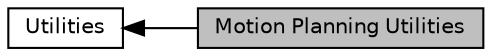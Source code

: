 digraph "Motion Planning Utilities"
{
  edge [fontname="Helvetica",fontsize="10",labelfontname="Helvetica",labelfontsize="10"];
  node [fontname="Helvetica",fontsize="10",shape=box];
  rankdir=LR;
  Node1 [label="Motion Planning Utilities",height=0.2,width=0.4,color="black", fillcolor="grey75", style="filled", fontcolor="black",tooltip="Utility classes and functions related to Motion Planning."];
  Node2 [label="Utilities",height=0.2,width=0.4,color="black", fillcolor="white", style="filled",URL="$group__Utilities.html",tooltip="Utility classes and functions."];
  Node2->Node1 [shape=plaintext, dir="back", style="solid"];
}
